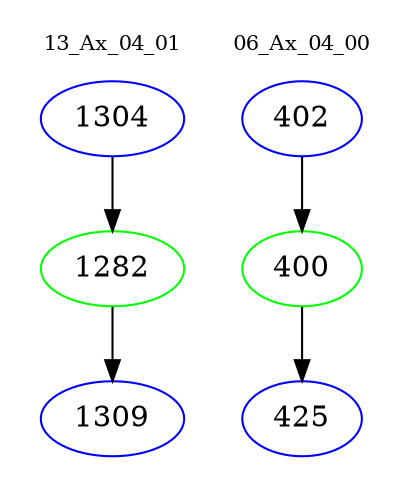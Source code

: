 digraph{
subgraph cluster_0 {
color = white
label = "13_Ax_04_01";
fontsize=10;
T0_1304 [label="1304", color="blue"]
T0_1304 -> T0_1282 [color="black"]
T0_1282 [label="1282", color="green"]
T0_1282 -> T0_1309 [color="black"]
T0_1309 [label="1309", color="blue"]
}
subgraph cluster_1 {
color = white
label = "06_Ax_04_00";
fontsize=10;
T1_402 [label="402", color="blue"]
T1_402 -> T1_400 [color="black"]
T1_400 [label="400", color="green"]
T1_400 -> T1_425 [color="black"]
T1_425 [label="425", color="blue"]
}
}
